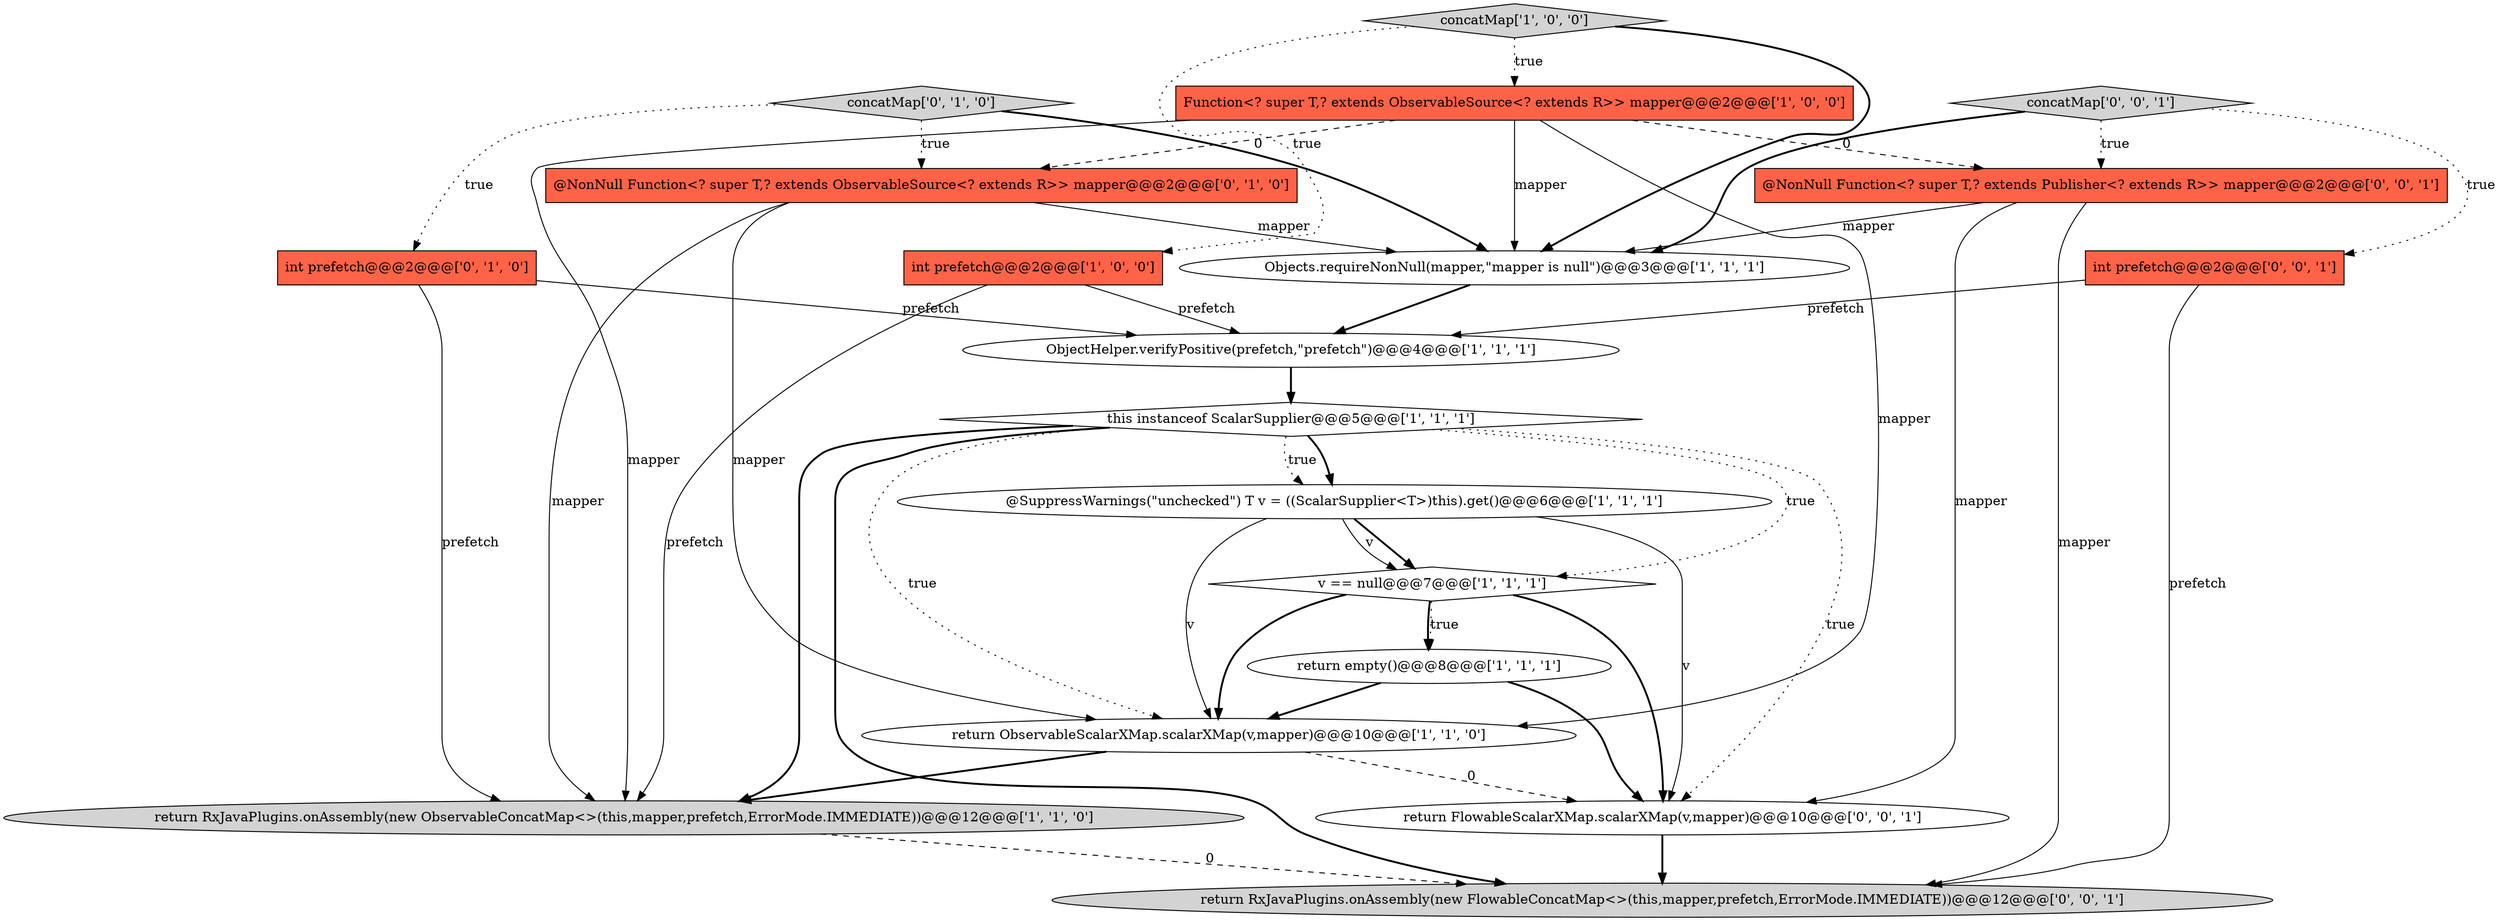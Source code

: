 digraph {
4 [style = filled, label = "v == null@@@7@@@['1', '1', '1']", fillcolor = white, shape = diamond image = "AAA0AAABBB1BBB"];
9 [style = filled, label = "concatMap['1', '0', '0']", fillcolor = lightgray, shape = diamond image = "AAA0AAABBB1BBB"];
5 [style = filled, label = "ObjectHelper.verifyPositive(prefetch,\"prefetch\")@@@4@@@['1', '1', '1']", fillcolor = white, shape = ellipse image = "AAA0AAABBB1BBB"];
13 [style = filled, label = "@NonNull Function<? super T,? extends ObservableSource<? extends R>> mapper@@@2@@@['0', '1', '0']", fillcolor = tomato, shape = box image = "AAA1AAABBB2BBB"];
17 [style = filled, label = "@NonNull Function<? super T,? extends Publisher<? extends R>> mapper@@@2@@@['0', '0', '1']", fillcolor = tomato, shape = box image = "AAA0AAABBB3BBB"];
12 [style = filled, label = "int prefetch@@@2@@@['0', '1', '0']", fillcolor = tomato, shape = box image = "AAA0AAABBB2BBB"];
1 [style = filled, label = "return empty()@@@8@@@['1', '1', '1']", fillcolor = white, shape = ellipse image = "AAA0AAABBB1BBB"];
2 [style = filled, label = "@SuppressWarnings(\"unchecked\") T v = ((ScalarSupplier<T>)this).get()@@@6@@@['1', '1', '1']", fillcolor = white, shape = ellipse image = "AAA0AAABBB1BBB"];
7 [style = filled, label = "Function<? super T,? extends ObservableSource<? extends R>> mapper@@@2@@@['1', '0', '0']", fillcolor = tomato, shape = box image = "AAA1AAABBB1BBB"];
10 [style = filled, label = "return RxJavaPlugins.onAssembly(new ObservableConcatMap<>(this,mapper,prefetch,ErrorMode.IMMEDIATE))@@@12@@@['1', '1', '0']", fillcolor = lightgray, shape = ellipse image = "AAA0AAABBB1BBB"];
11 [style = filled, label = "concatMap['0', '1', '0']", fillcolor = lightgray, shape = diamond image = "AAA0AAABBB2BBB"];
14 [style = filled, label = "return RxJavaPlugins.onAssembly(new FlowableConcatMap<>(this,mapper,prefetch,ErrorMode.IMMEDIATE))@@@12@@@['0', '0', '1']", fillcolor = lightgray, shape = ellipse image = "AAA0AAABBB3BBB"];
16 [style = filled, label = "int prefetch@@@2@@@['0', '0', '1']", fillcolor = tomato, shape = box image = "AAA0AAABBB3BBB"];
18 [style = filled, label = "concatMap['0', '0', '1']", fillcolor = lightgray, shape = diamond image = "AAA0AAABBB3BBB"];
0 [style = filled, label = "int prefetch@@@2@@@['1', '0', '0']", fillcolor = tomato, shape = box image = "AAA0AAABBB1BBB"];
6 [style = filled, label = "this instanceof ScalarSupplier@@@5@@@['1', '1', '1']", fillcolor = white, shape = diamond image = "AAA0AAABBB1BBB"];
3 [style = filled, label = "Objects.requireNonNull(mapper,\"mapper is null\")@@@3@@@['1', '1', '1']", fillcolor = white, shape = ellipse image = "AAA0AAABBB1BBB"];
8 [style = filled, label = "return ObservableScalarXMap.scalarXMap(v,mapper)@@@10@@@['1', '1', '0']", fillcolor = white, shape = ellipse image = "AAA0AAABBB1BBB"];
15 [style = filled, label = "return FlowableScalarXMap.scalarXMap(v,mapper)@@@10@@@['0', '0', '1']", fillcolor = white, shape = ellipse image = "AAA0AAABBB3BBB"];
8->10 [style = bold, label=""];
7->8 [style = solid, label="mapper"];
18->3 [style = bold, label=""];
7->3 [style = solid, label="mapper"];
9->0 [style = dotted, label="true"];
1->8 [style = bold, label=""];
2->8 [style = solid, label="v"];
2->15 [style = solid, label="v"];
15->14 [style = bold, label=""];
4->1 [style = dotted, label="true"];
18->16 [style = dotted, label="true"];
7->17 [style = dashed, label="0"];
1->15 [style = bold, label=""];
8->15 [style = dashed, label="0"];
11->12 [style = dotted, label="true"];
4->15 [style = bold, label=""];
17->15 [style = solid, label="mapper"];
0->10 [style = solid, label="prefetch"];
12->5 [style = solid, label="prefetch"];
11->13 [style = dotted, label="true"];
16->14 [style = solid, label="prefetch"];
2->4 [style = bold, label=""];
12->10 [style = solid, label="prefetch"];
0->5 [style = solid, label="prefetch"];
6->2 [style = bold, label=""];
17->14 [style = solid, label="mapper"];
6->14 [style = bold, label=""];
3->5 [style = bold, label=""];
6->2 [style = dotted, label="true"];
13->8 [style = solid, label="mapper"];
5->6 [style = bold, label=""];
6->4 [style = dotted, label="true"];
11->3 [style = bold, label=""];
6->8 [style = dotted, label="true"];
2->4 [style = solid, label="v"];
6->10 [style = bold, label=""];
7->13 [style = dashed, label="0"];
13->10 [style = solid, label="mapper"];
9->3 [style = bold, label=""];
17->3 [style = solid, label="mapper"];
4->8 [style = bold, label=""];
4->1 [style = bold, label=""];
18->17 [style = dotted, label="true"];
6->15 [style = dotted, label="true"];
9->7 [style = dotted, label="true"];
13->3 [style = solid, label="mapper"];
10->14 [style = dashed, label="0"];
16->5 [style = solid, label="prefetch"];
7->10 [style = solid, label="mapper"];
}
